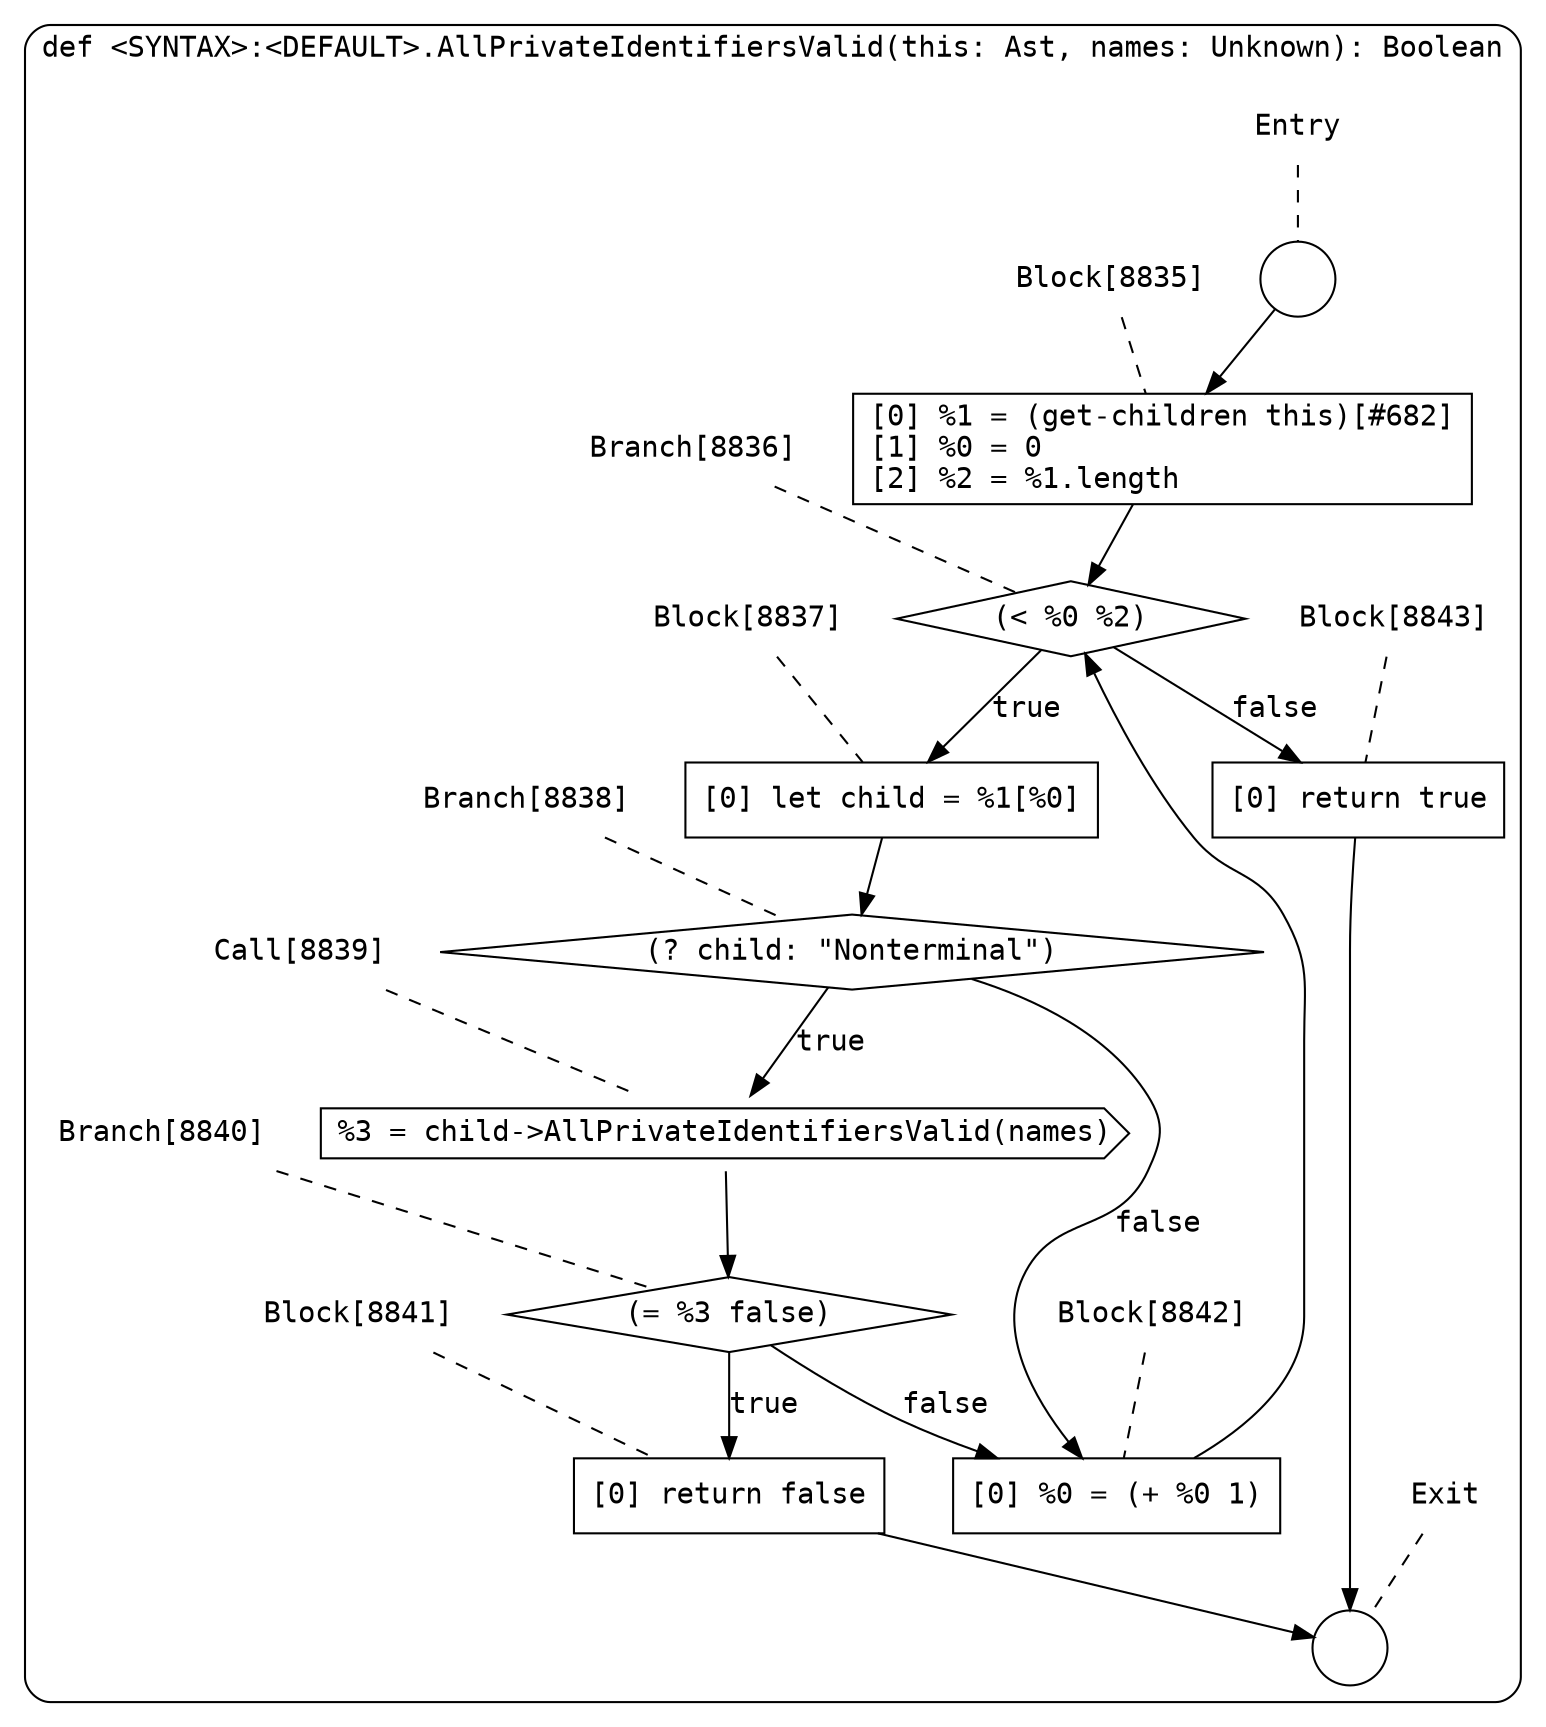 digraph {
  graph [fontname = "Consolas"]
  node [fontname = "Consolas"]
  edge [fontname = "Consolas"]
  subgraph cluster1635 {
    label = "def <SYNTAX>:<DEFAULT>.AllPrivateIdentifiersValid(this: Ast, names: Unknown): Boolean"
    style = rounded
    cluster1635_entry_name [shape=none, label=<<font color="black">Entry</font>>]
    cluster1635_entry_name -> cluster1635_entry [arrowhead=none, color="black", style=dashed]
    cluster1635_entry [shape=circle label=" " color="black" fillcolor="white" style=filled]
    cluster1635_entry -> node8835 [color="black"]
    cluster1635_exit_name [shape=none, label=<<font color="black">Exit</font>>]
    cluster1635_exit_name -> cluster1635_exit [arrowhead=none, color="black", style=dashed]
    cluster1635_exit [shape=circle label=" " color="black" fillcolor="white" style=filled]
    node8835_name [shape=none, label=<<font color="black">Block[8835]</font>>]
    node8835_name -> node8835 [arrowhead=none, color="black", style=dashed]
    node8835 [shape=box, label=<<font color="black">[0] %1 = (get-children this)[#682]<BR ALIGN="LEFT"/>[1] %0 = 0<BR ALIGN="LEFT"/>[2] %2 = %1.length<BR ALIGN="LEFT"/></font>> color="black" fillcolor="white", style=filled]
    node8835 -> node8836 [color="black"]
    node8836_name [shape=none, label=<<font color="black">Branch[8836]</font>>]
    node8836_name -> node8836 [arrowhead=none, color="black", style=dashed]
    node8836 [shape=diamond, label=<<font color="black">(&lt; %0 %2)</font>> color="black" fillcolor="white", style=filled]
    node8836 -> node8837 [label=<<font color="black">true</font>> color="black"]
    node8836 -> node8843 [label=<<font color="black">false</font>> color="black"]
    node8837_name [shape=none, label=<<font color="black">Block[8837]</font>>]
    node8837_name -> node8837 [arrowhead=none, color="black", style=dashed]
    node8837 [shape=box, label=<<font color="black">[0] let child = %1[%0]<BR ALIGN="LEFT"/></font>> color="black" fillcolor="white", style=filled]
    node8837 -> node8838 [color="black"]
    node8843_name [shape=none, label=<<font color="black">Block[8843]</font>>]
    node8843_name -> node8843 [arrowhead=none, color="black", style=dashed]
    node8843 [shape=box, label=<<font color="black">[0] return true<BR ALIGN="LEFT"/></font>> color="black" fillcolor="white", style=filled]
    node8843 -> cluster1635_exit [color="black"]
    node8838_name [shape=none, label=<<font color="black">Branch[8838]</font>>]
    node8838_name -> node8838 [arrowhead=none, color="black", style=dashed]
    node8838 [shape=diamond, label=<<font color="black">(? child: &quot;Nonterminal&quot;)</font>> color="black" fillcolor="white", style=filled]
    node8838 -> node8839 [label=<<font color="black">true</font>> color="black"]
    node8838 -> node8842 [label=<<font color="black">false</font>> color="black"]
    node8839_name [shape=none, label=<<font color="black">Call[8839]</font>>]
    node8839_name -> node8839 [arrowhead=none, color="black", style=dashed]
    node8839 [shape=cds, label=<<font color="black">%3 = child-&gt;AllPrivateIdentifiersValid(names)</font>> color="black" fillcolor="white", style=filled]
    node8839 -> node8840 [color="black"]
    node8842_name [shape=none, label=<<font color="black">Block[8842]</font>>]
    node8842_name -> node8842 [arrowhead=none, color="black", style=dashed]
    node8842 [shape=box, label=<<font color="black">[0] %0 = (+ %0 1)<BR ALIGN="LEFT"/></font>> color="black" fillcolor="white", style=filled]
    node8842 -> node8836 [color="black"]
    node8840_name [shape=none, label=<<font color="black">Branch[8840]</font>>]
    node8840_name -> node8840 [arrowhead=none, color="black", style=dashed]
    node8840 [shape=diamond, label=<<font color="black">(= %3 false)</font>> color="black" fillcolor="white", style=filled]
    node8840 -> node8841 [label=<<font color="black">true</font>> color="black"]
    node8840 -> node8842 [label=<<font color="black">false</font>> color="black"]
    node8841_name [shape=none, label=<<font color="black">Block[8841]</font>>]
    node8841_name -> node8841 [arrowhead=none, color="black", style=dashed]
    node8841 [shape=box, label=<<font color="black">[0] return false<BR ALIGN="LEFT"/></font>> color="black" fillcolor="white", style=filled]
    node8841 -> cluster1635_exit [color="black"]
  }
}